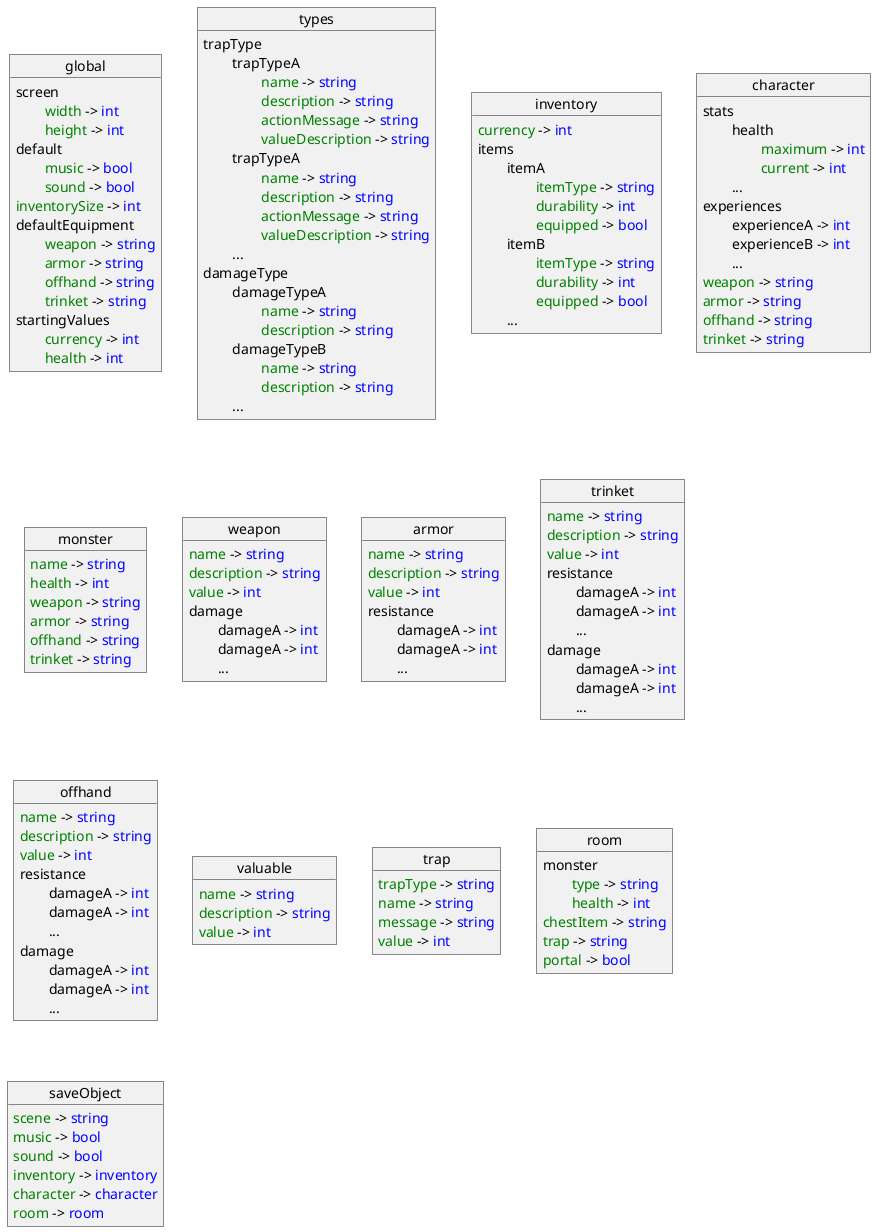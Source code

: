 @startuml

!define type(x) <color:blue>x</color>
!define attribute(x) <color:green>x</color>

object global {
    screen
        attribute(\twidth) -> type(int)
        attribute(\theight) -> type(int)
    default
        attribute(\tmusic) -> type(bool)
        attribute(\tsound) -> type(bool)
    attribute(inventorySize) -> type(int)
    defaultEquipment
        attribute(\tweapon) -> type(string)
        attribute(\tarmor) -> type(string)
        attribute(\toffhand) -> type(string)
        attribute(\ttrinket) -> type(string)
    startingValues
        attribute(\tcurrency) -> type(int)
        attribute(\thealth) -> type(int)
}

object types {
    trapType
        \ttrapTypeA
            attribute(\t\tname) -> type(string)
            attribute(\t\tdescription) -> type(string)
            attribute(\t\tactionMessage) -> type(string)
            attribute(\t\tvalueDescription) -> type(string)
        \ttrapTypeA
            attribute(\t\tname) -> type(string)
            attribute(\t\tdescription) -> type(string)
            attribute(\t\tactionMessage) -> type(string)
            attribute(\t\tvalueDescription) -> type(string)
        \t...
    damageType
        \tdamageTypeA
            attribute(\t\tname) -> type(string)
            attribute(\t\tdescription) -> type(string)
        \tdamageTypeB
            attribute(\t\tname) -> type(string)
            attribute(\t\tdescription) -> type(string)
        \t...
}

object inventory {
    attribute(currency) -> type(int)
    items
        \titemA
            attribute(\t\titemType) -> type(string)
            attribute(\t\tdurability) -> type(int)
            attribute(\t\tequipped) -> type(bool)
        \titemB
            attribute(\t\titemType) -> type(string)
            attribute(\t\tdurability) -> type(int)
            attribute(\t\tequipped) -> type(bool)
        \t...
}

object character {
    stats
        \thealth
            attribute(\t\tmaximum) -> type(int)
            attribute(\t\tcurrent) -> type(int)
        \t...
    experiences
        \texperienceA -> type(int)
        \texperienceB -> type(int)
        \t...
    attribute(weapon) -> type(string)
    attribute(armor) -> type(string)
    attribute(offhand) -> type(string)
    attribute(trinket) -> type(string)
}

object monster {
    attribute(name) -> type(string)
    attribute(health) -> type(int)
    attribute(weapon) -> type(string)
    attribute(armor) -> type(string)
    attribute(offhand) -> type(string)
    attribute(trinket) -> type(string)
}

object weapon {
    attribute(name) -> type(string)
    attribute(description) -> type(string)
    attribute(value) -> type(int)
    damage
        \tdamageA -> type(int)
        \tdamageA -> type(int)
        \t...
}

object armor {
    attribute(name) -> type(string)
    attribute(description) -> type(string)
    attribute(value) -> type(int)
    resistance
        \tdamageA -> type(int)
        \tdamageA -> type(int)
        \t...
}

object trinket {
    attribute(name) -> type(string)
    attribute(description) -> type(string)
    attribute(value) -> type(int)
    resistance
        \tdamageA -> type(int)
        \tdamageA -> type(int)
        \t...
    damage
        \tdamageA -> type(int)
        \tdamageA -> type(int)
        \t...
}

object offhand {
    attribute(name) -> type(string)
    attribute(description) -> type(string)
    attribute(value) -> type(int)
    resistance
        \tdamageA -> type(int)
        \tdamageA -> type(int)
        \t...
    damage
        \tdamageA -> type(int)
        \tdamageA -> type(int)
        \t...
}

object valuable {
    attribute(name) -> type(string)
    attribute(description) -> type(string)
    attribute(value) -> type(int)
}

object trap {
    attribute(trapType) -> type(string)
    attribute(name) -> type(string)
    attribute(message) -> type(string)
    attribute(value) -> type(int)
}

object room {
    monster
        attribute(\ttype) -> type(string)
        attribute(\thealth) -> type(int)
    attribute(chestItem) -> type(string)
    attribute(trap) -> type(string)
    attribute(portal) -> type(bool)
}

object saveObject {
    attribute(scene) -> type(string)
    attribute(music) -> type(bool)
    attribute(sound) -> type(bool)
    attribute(inventory) -> type(inventory)
    attribute(character) -> type(character)
    attribute(room) -> type(room)
}

@enduml
